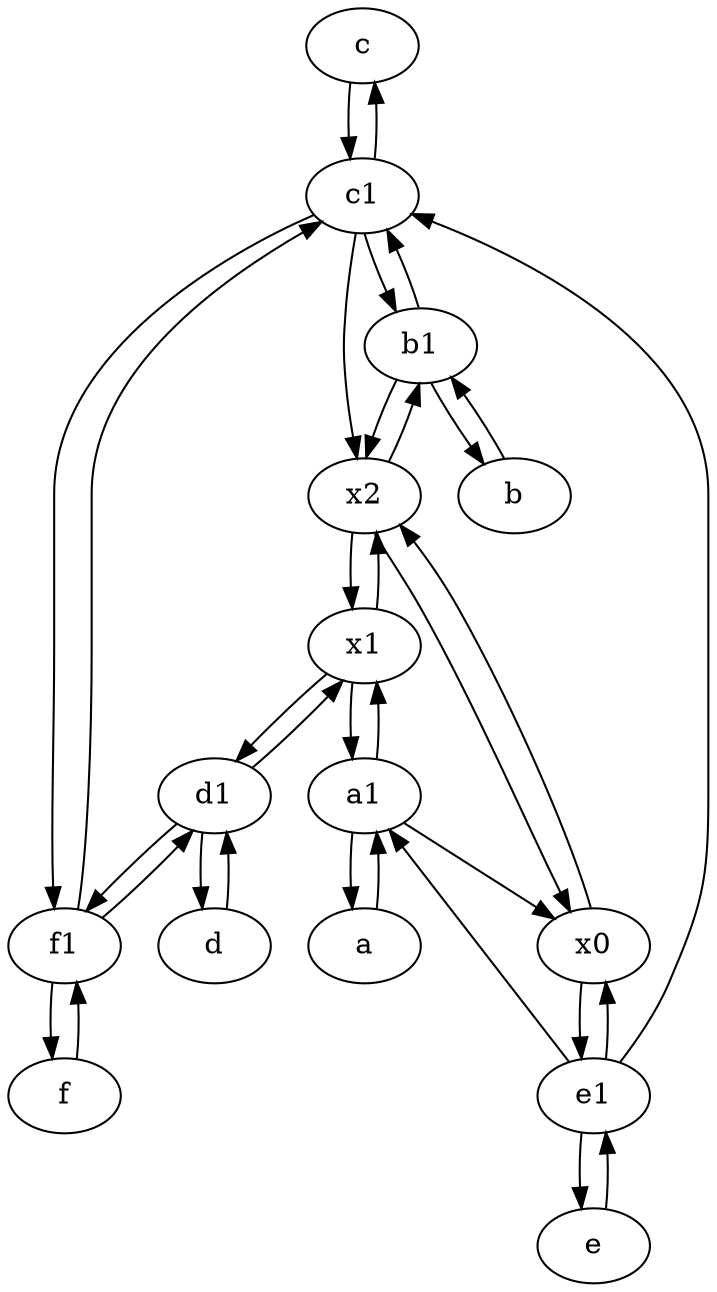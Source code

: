 digraph  {
	c [pos="20,10!"];
	x2;
	a1 [pos="40,15!"];
	d [pos="20,30!"];
	b [pos="50,20!"];
	d1 [pos="25,30!"];
	f1;
	x1;
	b1 [pos="45,20!"];
	c1 [pos="30,15!"];
	f [pos="15,45!"];
	x0;
	a [pos="40,10!"];
	e [pos="30,50!"];
	e1 [pos="25,45!"];
	c1 -> x2;
	c1 -> c;
	x2 -> b1;
	b1 -> x2;
	e1 -> x0;
	a1 -> x1;
	e1 -> c1;
	a1 -> a;
	e1 -> a1;
	x0 -> x2;
	f1 -> f;
	x2 -> x1;
	d -> d1;
	c1 -> f1;
	c1 -> b1;
	b -> b1;
	f1 -> c1;
	b1 -> c1;
	d1 -> d;
	x1 -> a1;
	d1 -> x1;
	e -> e1;
	b1 -> b;
	e1 -> e;
	x1 -> d1;
	x0 -> e1;
	a1 -> x0;
	x2 -> x0;
	f1 -> d1;
	c -> c1;
	d1 -> f1;
	a -> a1;
	f -> f1;
	x1 -> x2;

	}